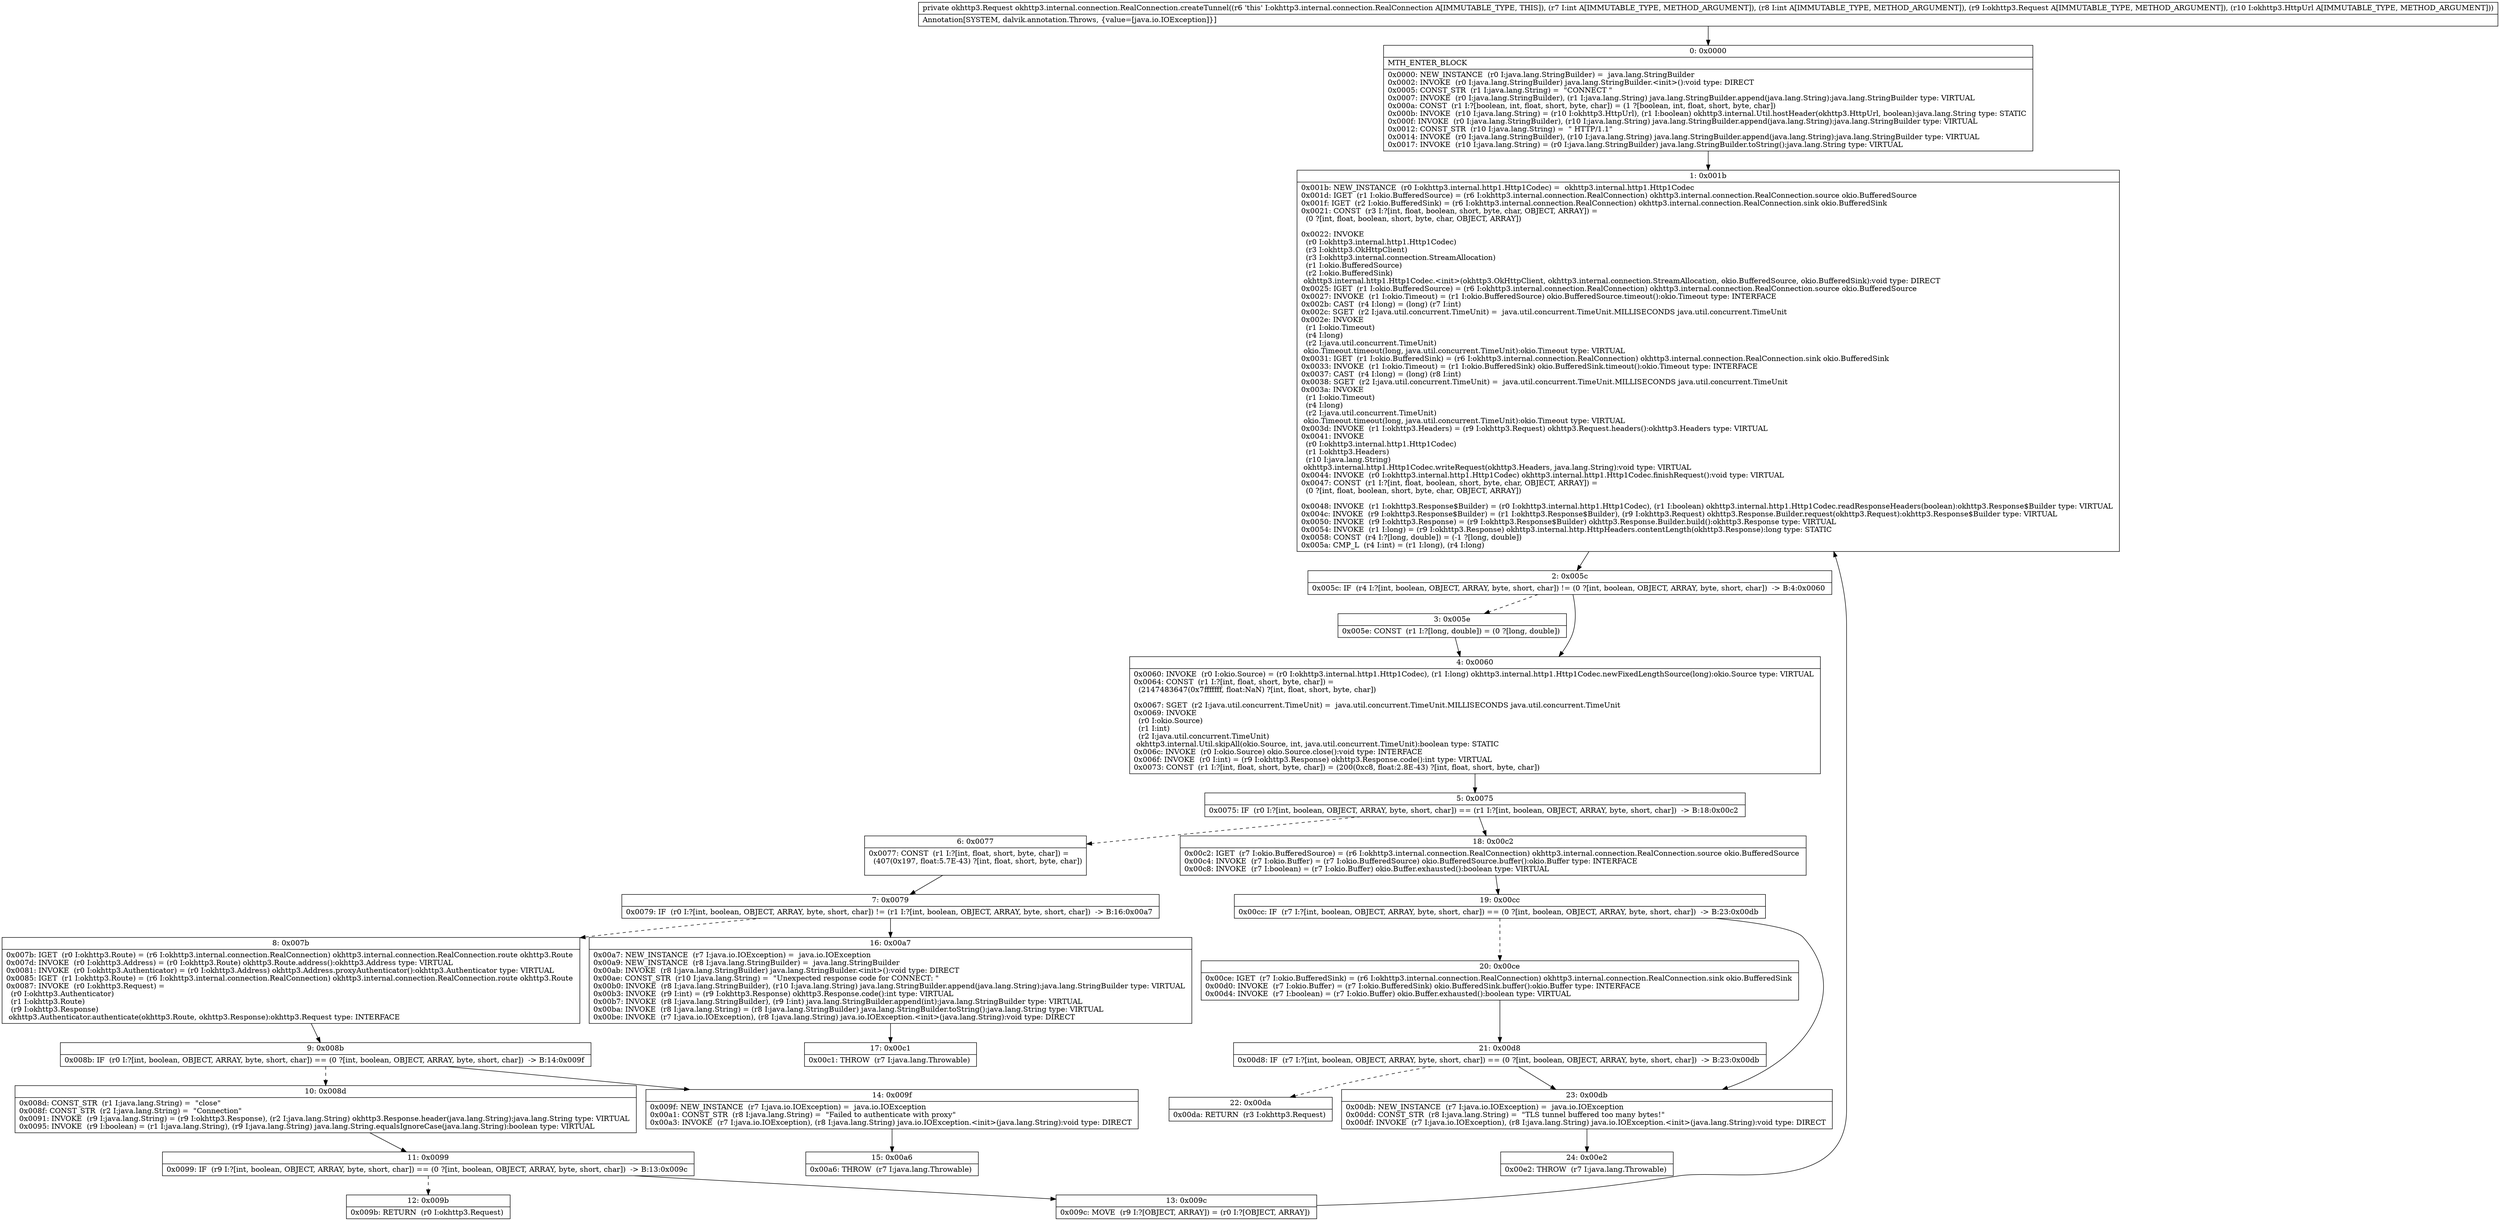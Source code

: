 digraph "CFG forokhttp3.internal.connection.RealConnection.createTunnel(IILokhttp3\/Request;Lokhttp3\/HttpUrl;)Lokhttp3\/Request;" {
Node_0 [shape=record,label="{0\:\ 0x0000|MTH_ENTER_BLOCK\l|0x0000: NEW_INSTANCE  (r0 I:java.lang.StringBuilder) =  java.lang.StringBuilder \l0x0002: INVOKE  (r0 I:java.lang.StringBuilder) java.lang.StringBuilder.\<init\>():void type: DIRECT \l0x0005: CONST_STR  (r1 I:java.lang.String) =  \"CONNECT \" \l0x0007: INVOKE  (r0 I:java.lang.StringBuilder), (r1 I:java.lang.String) java.lang.StringBuilder.append(java.lang.String):java.lang.StringBuilder type: VIRTUAL \l0x000a: CONST  (r1 I:?[boolean, int, float, short, byte, char]) = (1 ?[boolean, int, float, short, byte, char]) \l0x000b: INVOKE  (r10 I:java.lang.String) = (r10 I:okhttp3.HttpUrl), (r1 I:boolean) okhttp3.internal.Util.hostHeader(okhttp3.HttpUrl, boolean):java.lang.String type: STATIC \l0x000f: INVOKE  (r0 I:java.lang.StringBuilder), (r10 I:java.lang.String) java.lang.StringBuilder.append(java.lang.String):java.lang.StringBuilder type: VIRTUAL \l0x0012: CONST_STR  (r10 I:java.lang.String) =  \" HTTP\/1.1\" \l0x0014: INVOKE  (r0 I:java.lang.StringBuilder), (r10 I:java.lang.String) java.lang.StringBuilder.append(java.lang.String):java.lang.StringBuilder type: VIRTUAL \l0x0017: INVOKE  (r10 I:java.lang.String) = (r0 I:java.lang.StringBuilder) java.lang.StringBuilder.toString():java.lang.String type: VIRTUAL \l}"];
Node_1 [shape=record,label="{1\:\ 0x001b|0x001b: NEW_INSTANCE  (r0 I:okhttp3.internal.http1.Http1Codec) =  okhttp3.internal.http1.Http1Codec \l0x001d: IGET  (r1 I:okio.BufferedSource) = (r6 I:okhttp3.internal.connection.RealConnection) okhttp3.internal.connection.RealConnection.source okio.BufferedSource \l0x001f: IGET  (r2 I:okio.BufferedSink) = (r6 I:okhttp3.internal.connection.RealConnection) okhttp3.internal.connection.RealConnection.sink okio.BufferedSink \l0x0021: CONST  (r3 I:?[int, float, boolean, short, byte, char, OBJECT, ARRAY]) = \l  (0 ?[int, float, boolean, short, byte, char, OBJECT, ARRAY])\l \l0x0022: INVOKE  \l  (r0 I:okhttp3.internal.http1.Http1Codec)\l  (r3 I:okhttp3.OkHttpClient)\l  (r3 I:okhttp3.internal.connection.StreamAllocation)\l  (r1 I:okio.BufferedSource)\l  (r2 I:okio.BufferedSink)\l okhttp3.internal.http1.Http1Codec.\<init\>(okhttp3.OkHttpClient, okhttp3.internal.connection.StreamAllocation, okio.BufferedSource, okio.BufferedSink):void type: DIRECT \l0x0025: IGET  (r1 I:okio.BufferedSource) = (r6 I:okhttp3.internal.connection.RealConnection) okhttp3.internal.connection.RealConnection.source okio.BufferedSource \l0x0027: INVOKE  (r1 I:okio.Timeout) = (r1 I:okio.BufferedSource) okio.BufferedSource.timeout():okio.Timeout type: INTERFACE \l0x002b: CAST  (r4 I:long) = (long) (r7 I:int) \l0x002c: SGET  (r2 I:java.util.concurrent.TimeUnit) =  java.util.concurrent.TimeUnit.MILLISECONDS java.util.concurrent.TimeUnit \l0x002e: INVOKE  \l  (r1 I:okio.Timeout)\l  (r4 I:long)\l  (r2 I:java.util.concurrent.TimeUnit)\l okio.Timeout.timeout(long, java.util.concurrent.TimeUnit):okio.Timeout type: VIRTUAL \l0x0031: IGET  (r1 I:okio.BufferedSink) = (r6 I:okhttp3.internal.connection.RealConnection) okhttp3.internal.connection.RealConnection.sink okio.BufferedSink \l0x0033: INVOKE  (r1 I:okio.Timeout) = (r1 I:okio.BufferedSink) okio.BufferedSink.timeout():okio.Timeout type: INTERFACE \l0x0037: CAST  (r4 I:long) = (long) (r8 I:int) \l0x0038: SGET  (r2 I:java.util.concurrent.TimeUnit) =  java.util.concurrent.TimeUnit.MILLISECONDS java.util.concurrent.TimeUnit \l0x003a: INVOKE  \l  (r1 I:okio.Timeout)\l  (r4 I:long)\l  (r2 I:java.util.concurrent.TimeUnit)\l okio.Timeout.timeout(long, java.util.concurrent.TimeUnit):okio.Timeout type: VIRTUAL \l0x003d: INVOKE  (r1 I:okhttp3.Headers) = (r9 I:okhttp3.Request) okhttp3.Request.headers():okhttp3.Headers type: VIRTUAL \l0x0041: INVOKE  \l  (r0 I:okhttp3.internal.http1.Http1Codec)\l  (r1 I:okhttp3.Headers)\l  (r10 I:java.lang.String)\l okhttp3.internal.http1.Http1Codec.writeRequest(okhttp3.Headers, java.lang.String):void type: VIRTUAL \l0x0044: INVOKE  (r0 I:okhttp3.internal.http1.Http1Codec) okhttp3.internal.http1.Http1Codec.finishRequest():void type: VIRTUAL \l0x0047: CONST  (r1 I:?[int, float, boolean, short, byte, char, OBJECT, ARRAY]) = \l  (0 ?[int, float, boolean, short, byte, char, OBJECT, ARRAY])\l \l0x0048: INVOKE  (r1 I:okhttp3.Response$Builder) = (r0 I:okhttp3.internal.http1.Http1Codec), (r1 I:boolean) okhttp3.internal.http1.Http1Codec.readResponseHeaders(boolean):okhttp3.Response$Builder type: VIRTUAL \l0x004c: INVOKE  (r9 I:okhttp3.Response$Builder) = (r1 I:okhttp3.Response$Builder), (r9 I:okhttp3.Request) okhttp3.Response.Builder.request(okhttp3.Request):okhttp3.Response$Builder type: VIRTUAL \l0x0050: INVOKE  (r9 I:okhttp3.Response) = (r9 I:okhttp3.Response$Builder) okhttp3.Response.Builder.build():okhttp3.Response type: VIRTUAL \l0x0054: INVOKE  (r1 I:long) = (r9 I:okhttp3.Response) okhttp3.internal.http.HttpHeaders.contentLength(okhttp3.Response):long type: STATIC \l0x0058: CONST  (r4 I:?[long, double]) = (\-1 ?[long, double]) \l0x005a: CMP_L  (r4 I:int) = (r1 I:long), (r4 I:long) \l}"];
Node_2 [shape=record,label="{2\:\ 0x005c|0x005c: IF  (r4 I:?[int, boolean, OBJECT, ARRAY, byte, short, char]) != (0 ?[int, boolean, OBJECT, ARRAY, byte, short, char])  \-\> B:4:0x0060 \l}"];
Node_3 [shape=record,label="{3\:\ 0x005e|0x005e: CONST  (r1 I:?[long, double]) = (0 ?[long, double]) \l}"];
Node_4 [shape=record,label="{4\:\ 0x0060|0x0060: INVOKE  (r0 I:okio.Source) = (r0 I:okhttp3.internal.http1.Http1Codec), (r1 I:long) okhttp3.internal.http1.Http1Codec.newFixedLengthSource(long):okio.Source type: VIRTUAL \l0x0064: CONST  (r1 I:?[int, float, short, byte, char]) = \l  (2147483647(0x7fffffff, float:NaN) ?[int, float, short, byte, char])\l \l0x0067: SGET  (r2 I:java.util.concurrent.TimeUnit) =  java.util.concurrent.TimeUnit.MILLISECONDS java.util.concurrent.TimeUnit \l0x0069: INVOKE  \l  (r0 I:okio.Source)\l  (r1 I:int)\l  (r2 I:java.util.concurrent.TimeUnit)\l okhttp3.internal.Util.skipAll(okio.Source, int, java.util.concurrent.TimeUnit):boolean type: STATIC \l0x006c: INVOKE  (r0 I:okio.Source) okio.Source.close():void type: INTERFACE \l0x006f: INVOKE  (r0 I:int) = (r9 I:okhttp3.Response) okhttp3.Response.code():int type: VIRTUAL \l0x0073: CONST  (r1 I:?[int, float, short, byte, char]) = (200(0xc8, float:2.8E\-43) ?[int, float, short, byte, char]) \l}"];
Node_5 [shape=record,label="{5\:\ 0x0075|0x0075: IF  (r0 I:?[int, boolean, OBJECT, ARRAY, byte, short, char]) == (r1 I:?[int, boolean, OBJECT, ARRAY, byte, short, char])  \-\> B:18:0x00c2 \l}"];
Node_6 [shape=record,label="{6\:\ 0x0077|0x0077: CONST  (r1 I:?[int, float, short, byte, char]) = \l  (407(0x197, float:5.7E\-43) ?[int, float, short, byte, char])\l \l}"];
Node_7 [shape=record,label="{7\:\ 0x0079|0x0079: IF  (r0 I:?[int, boolean, OBJECT, ARRAY, byte, short, char]) != (r1 I:?[int, boolean, OBJECT, ARRAY, byte, short, char])  \-\> B:16:0x00a7 \l}"];
Node_8 [shape=record,label="{8\:\ 0x007b|0x007b: IGET  (r0 I:okhttp3.Route) = (r6 I:okhttp3.internal.connection.RealConnection) okhttp3.internal.connection.RealConnection.route okhttp3.Route \l0x007d: INVOKE  (r0 I:okhttp3.Address) = (r0 I:okhttp3.Route) okhttp3.Route.address():okhttp3.Address type: VIRTUAL \l0x0081: INVOKE  (r0 I:okhttp3.Authenticator) = (r0 I:okhttp3.Address) okhttp3.Address.proxyAuthenticator():okhttp3.Authenticator type: VIRTUAL \l0x0085: IGET  (r1 I:okhttp3.Route) = (r6 I:okhttp3.internal.connection.RealConnection) okhttp3.internal.connection.RealConnection.route okhttp3.Route \l0x0087: INVOKE  (r0 I:okhttp3.Request) = \l  (r0 I:okhttp3.Authenticator)\l  (r1 I:okhttp3.Route)\l  (r9 I:okhttp3.Response)\l okhttp3.Authenticator.authenticate(okhttp3.Route, okhttp3.Response):okhttp3.Request type: INTERFACE \l}"];
Node_9 [shape=record,label="{9\:\ 0x008b|0x008b: IF  (r0 I:?[int, boolean, OBJECT, ARRAY, byte, short, char]) == (0 ?[int, boolean, OBJECT, ARRAY, byte, short, char])  \-\> B:14:0x009f \l}"];
Node_10 [shape=record,label="{10\:\ 0x008d|0x008d: CONST_STR  (r1 I:java.lang.String) =  \"close\" \l0x008f: CONST_STR  (r2 I:java.lang.String) =  \"Connection\" \l0x0091: INVOKE  (r9 I:java.lang.String) = (r9 I:okhttp3.Response), (r2 I:java.lang.String) okhttp3.Response.header(java.lang.String):java.lang.String type: VIRTUAL \l0x0095: INVOKE  (r9 I:boolean) = (r1 I:java.lang.String), (r9 I:java.lang.String) java.lang.String.equalsIgnoreCase(java.lang.String):boolean type: VIRTUAL \l}"];
Node_11 [shape=record,label="{11\:\ 0x0099|0x0099: IF  (r9 I:?[int, boolean, OBJECT, ARRAY, byte, short, char]) == (0 ?[int, boolean, OBJECT, ARRAY, byte, short, char])  \-\> B:13:0x009c \l}"];
Node_12 [shape=record,label="{12\:\ 0x009b|0x009b: RETURN  (r0 I:okhttp3.Request) \l}"];
Node_13 [shape=record,label="{13\:\ 0x009c|0x009c: MOVE  (r9 I:?[OBJECT, ARRAY]) = (r0 I:?[OBJECT, ARRAY]) \l}"];
Node_14 [shape=record,label="{14\:\ 0x009f|0x009f: NEW_INSTANCE  (r7 I:java.io.IOException) =  java.io.IOException \l0x00a1: CONST_STR  (r8 I:java.lang.String) =  \"Failed to authenticate with proxy\" \l0x00a3: INVOKE  (r7 I:java.io.IOException), (r8 I:java.lang.String) java.io.IOException.\<init\>(java.lang.String):void type: DIRECT \l}"];
Node_15 [shape=record,label="{15\:\ 0x00a6|0x00a6: THROW  (r7 I:java.lang.Throwable) \l}"];
Node_16 [shape=record,label="{16\:\ 0x00a7|0x00a7: NEW_INSTANCE  (r7 I:java.io.IOException) =  java.io.IOException \l0x00a9: NEW_INSTANCE  (r8 I:java.lang.StringBuilder) =  java.lang.StringBuilder \l0x00ab: INVOKE  (r8 I:java.lang.StringBuilder) java.lang.StringBuilder.\<init\>():void type: DIRECT \l0x00ae: CONST_STR  (r10 I:java.lang.String) =  \"Unexpected response code for CONNECT: \" \l0x00b0: INVOKE  (r8 I:java.lang.StringBuilder), (r10 I:java.lang.String) java.lang.StringBuilder.append(java.lang.String):java.lang.StringBuilder type: VIRTUAL \l0x00b3: INVOKE  (r9 I:int) = (r9 I:okhttp3.Response) okhttp3.Response.code():int type: VIRTUAL \l0x00b7: INVOKE  (r8 I:java.lang.StringBuilder), (r9 I:int) java.lang.StringBuilder.append(int):java.lang.StringBuilder type: VIRTUAL \l0x00ba: INVOKE  (r8 I:java.lang.String) = (r8 I:java.lang.StringBuilder) java.lang.StringBuilder.toString():java.lang.String type: VIRTUAL \l0x00be: INVOKE  (r7 I:java.io.IOException), (r8 I:java.lang.String) java.io.IOException.\<init\>(java.lang.String):void type: DIRECT \l}"];
Node_17 [shape=record,label="{17\:\ 0x00c1|0x00c1: THROW  (r7 I:java.lang.Throwable) \l}"];
Node_18 [shape=record,label="{18\:\ 0x00c2|0x00c2: IGET  (r7 I:okio.BufferedSource) = (r6 I:okhttp3.internal.connection.RealConnection) okhttp3.internal.connection.RealConnection.source okio.BufferedSource \l0x00c4: INVOKE  (r7 I:okio.Buffer) = (r7 I:okio.BufferedSource) okio.BufferedSource.buffer():okio.Buffer type: INTERFACE \l0x00c8: INVOKE  (r7 I:boolean) = (r7 I:okio.Buffer) okio.Buffer.exhausted():boolean type: VIRTUAL \l}"];
Node_19 [shape=record,label="{19\:\ 0x00cc|0x00cc: IF  (r7 I:?[int, boolean, OBJECT, ARRAY, byte, short, char]) == (0 ?[int, boolean, OBJECT, ARRAY, byte, short, char])  \-\> B:23:0x00db \l}"];
Node_20 [shape=record,label="{20\:\ 0x00ce|0x00ce: IGET  (r7 I:okio.BufferedSink) = (r6 I:okhttp3.internal.connection.RealConnection) okhttp3.internal.connection.RealConnection.sink okio.BufferedSink \l0x00d0: INVOKE  (r7 I:okio.Buffer) = (r7 I:okio.BufferedSink) okio.BufferedSink.buffer():okio.Buffer type: INTERFACE \l0x00d4: INVOKE  (r7 I:boolean) = (r7 I:okio.Buffer) okio.Buffer.exhausted():boolean type: VIRTUAL \l}"];
Node_21 [shape=record,label="{21\:\ 0x00d8|0x00d8: IF  (r7 I:?[int, boolean, OBJECT, ARRAY, byte, short, char]) == (0 ?[int, boolean, OBJECT, ARRAY, byte, short, char])  \-\> B:23:0x00db \l}"];
Node_22 [shape=record,label="{22\:\ 0x00da|0x00da: RETURN  (r3 I:okhttp3.Request) \l}"];
Node_23 [shape=record,label="{23\:\ 0x00db|0x00db: NEW_INSTANCE  (r7 I:java.io.IOException) =  java.io.IOException \l0x00dd: CONST_STR  (r8 I:java.lang.String) =  \"TLS tunnel buffered too many bytes!\" \l0x00df: INVOKE  (r7 I:java.io.IOException), (r8 I:java.lang.String) java.io.IOException.\<init\>(java.lang.String):void type: DIRECT \l}"];
Node_24 [shape=record,label="{24\:\ 0x00e2|0x00e2: THROW  (r7 I:java.lang.Throwable) \l}"];
MethodNode[shape=record,label="{private okhttp3.Request okhttp3.internal.connection.RealConnection.createTunnel((r6 'this' I:okhttp3.internal.connection.RealConnection A[IMMUTABLE_TYPE, THIS]), (r7 I:int A[IMMUTABLE_TYPE, METHOD_ARGUMENT]), (r8 I:int A[IMMUTABLE_TYPE, METHOD_ARGUMENT]), (r9 I:okhttp3.Request A[IMMUTABLE_TYPE, METHOD_ARGUMENT]), (r10 I:okhttp3.HttpUrl A[IMMUTABLE_TYPE, METHOD_ARGUMENT]))  | Annotation[SYSTEM, dalvik.annotation.Throws, \{value=[java.io.IOException]\}]\l}"];
MethodNode -> Node_0;
Node_0 -> Node_1;
Node_1 -> Node_2;
Node_2 -> Node_3[style=dashed];
Node_2 -> Node_4;
Node_3 -> Node_4;
Node_4 -> Node_5;
Node_5 -> Node_6[style=dashed];
Node_5 -> Node_18;
Node_6 -> Node_7;
Node_7 -> Node_8[style=dashed];
Node_7 -> Node_16;
Node_8 -> Node_9;
Node_9 -> Node_10[style=dashed];
Node_9 -> Node_14;
Node_10 -> Node_11;
Node_11 -> Node_12[style=dashed];
Node_11 -> Node_13;
Node_13 -> Node_1;
Node_14 -> Node_15;
Node_16 -> Node_17;
Node_18 -> Node_19;
Node_19 -> Node_20[style=dashed];
Node_19 -> Node_23;
Node_20 -> Node_21;
Node_21 -> Node_22[style=dashed];
Node_21 -> Node_23;
Node_23 -> Node_24;
}


